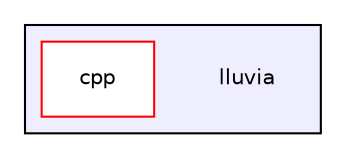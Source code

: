 digraph "/home/runner/work/lluvia/lluvia/lluvia" {
  compound=true
  node [ fontsize="10", fontname="Helvetica"];
  edge [ labelfontsize="10", labelfontname="Helvetica"];
  subgraph clusterdir_e9488c511e9a21b3f85abd9d4eb6808d {
    graph [ bgcolor="#eeeeff", pencolor="black", label="" URL="dir_e9488c511e9a21b3f85abd9d4eb6808d.html"];
    dir_e9488c511e9a21b3f85abd9d4eb6808d [shape=plaintext label="lluvia"];
    dir_b548abd9aebe4efd72f75b2a4924c59f [shape=box label="cpp" color="red" fillcolor="white" style="filled" URL="dir_b548abd9aebe4efd72f75b2a4924c59f.html"];
  }
}
